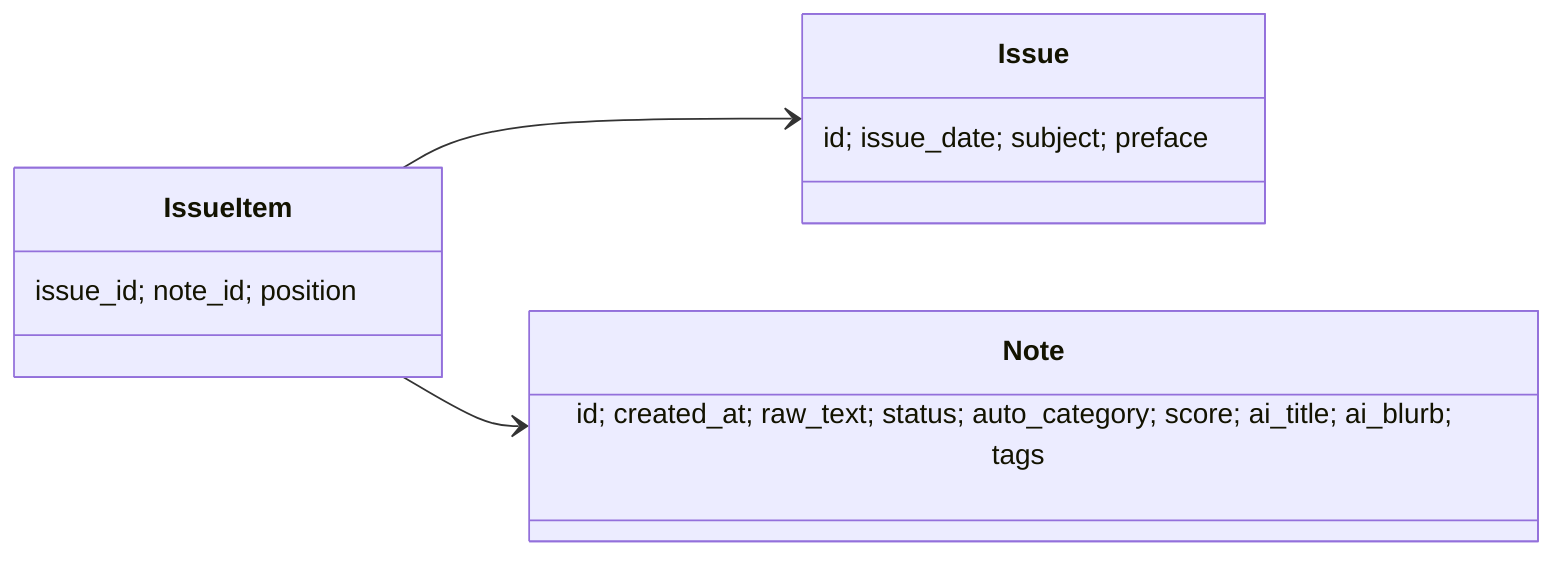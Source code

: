 classDiagram
  direction LR
  class Note { id; created_at; raw_text; status; auto_category; score; ai_title; ai_blurb; tags }
  class Issue { id; issue_date; subject; preface }
  class IssueItem { issue_id; note_id; position }
  IssueItem --> Issue
  IssueItem --> Note